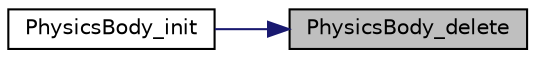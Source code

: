 digraph "PhysicsBody_delete"
{
 // LATEX_PDF_SIZE
  edge [fontname="Helvetica",fontsize="10",labelfontname="Helvetica",labelfontsize="10"];
  node [fontname="Helvetica",fontsize="10",shape=record];
  rankdir="RL";
  Node1 [label="PhysicsBody_delete",height=0.2,width=0.4,color="black", fillcolor="grey75", style="filled", fontcolor="black",tooltip=" "];
  Node1 -> Node2 [dir="back",color="midnightblue",fontsize="10",style="solid"];
  Node2 [label="PhysicsBody_init",height=0.2,width=0.4,color="black", fillcolor="white", style="filled",URL="$_physics_body_8c.html#aa48dc8ca7da758dd77fbd8ca113abd18",tooltip=" "];
}
